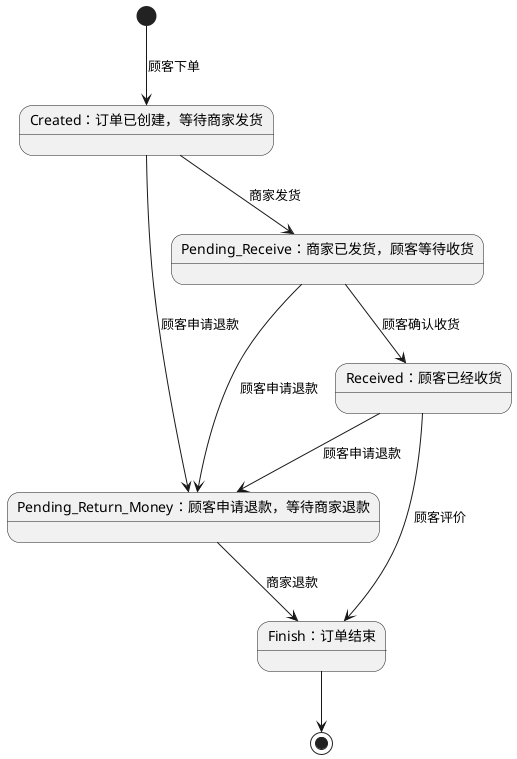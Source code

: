 @startuml

state "Created：订单已创建，等待商家发货" as Created
state "Pending_Receive：商家已发货，顾客等待收货" as Pending_Receive
state "Received：顾客已经收货" as Received
state "Pending_Return_Money：顾客申请退款，等待商家退款" as Pending_Return_Money
state "Finish：订单结束" as Finish

[*] --> Created : 顾客下单
Created --> Pending_Receive : 商家发货
Created -right-> Pending_Return_Money : 顾客申请退款
Pending_Receive --> Pending_Return_Money : 顾客申请退款
Pending_Receive --> Received : 顾客确认收货
Received --> Pending_Return_Money : 顾客申请退款

Pending_Return_Money --> Finish : 商家退款
Received --> Finish : 顾客评价

Finish --> [*]

@enduml